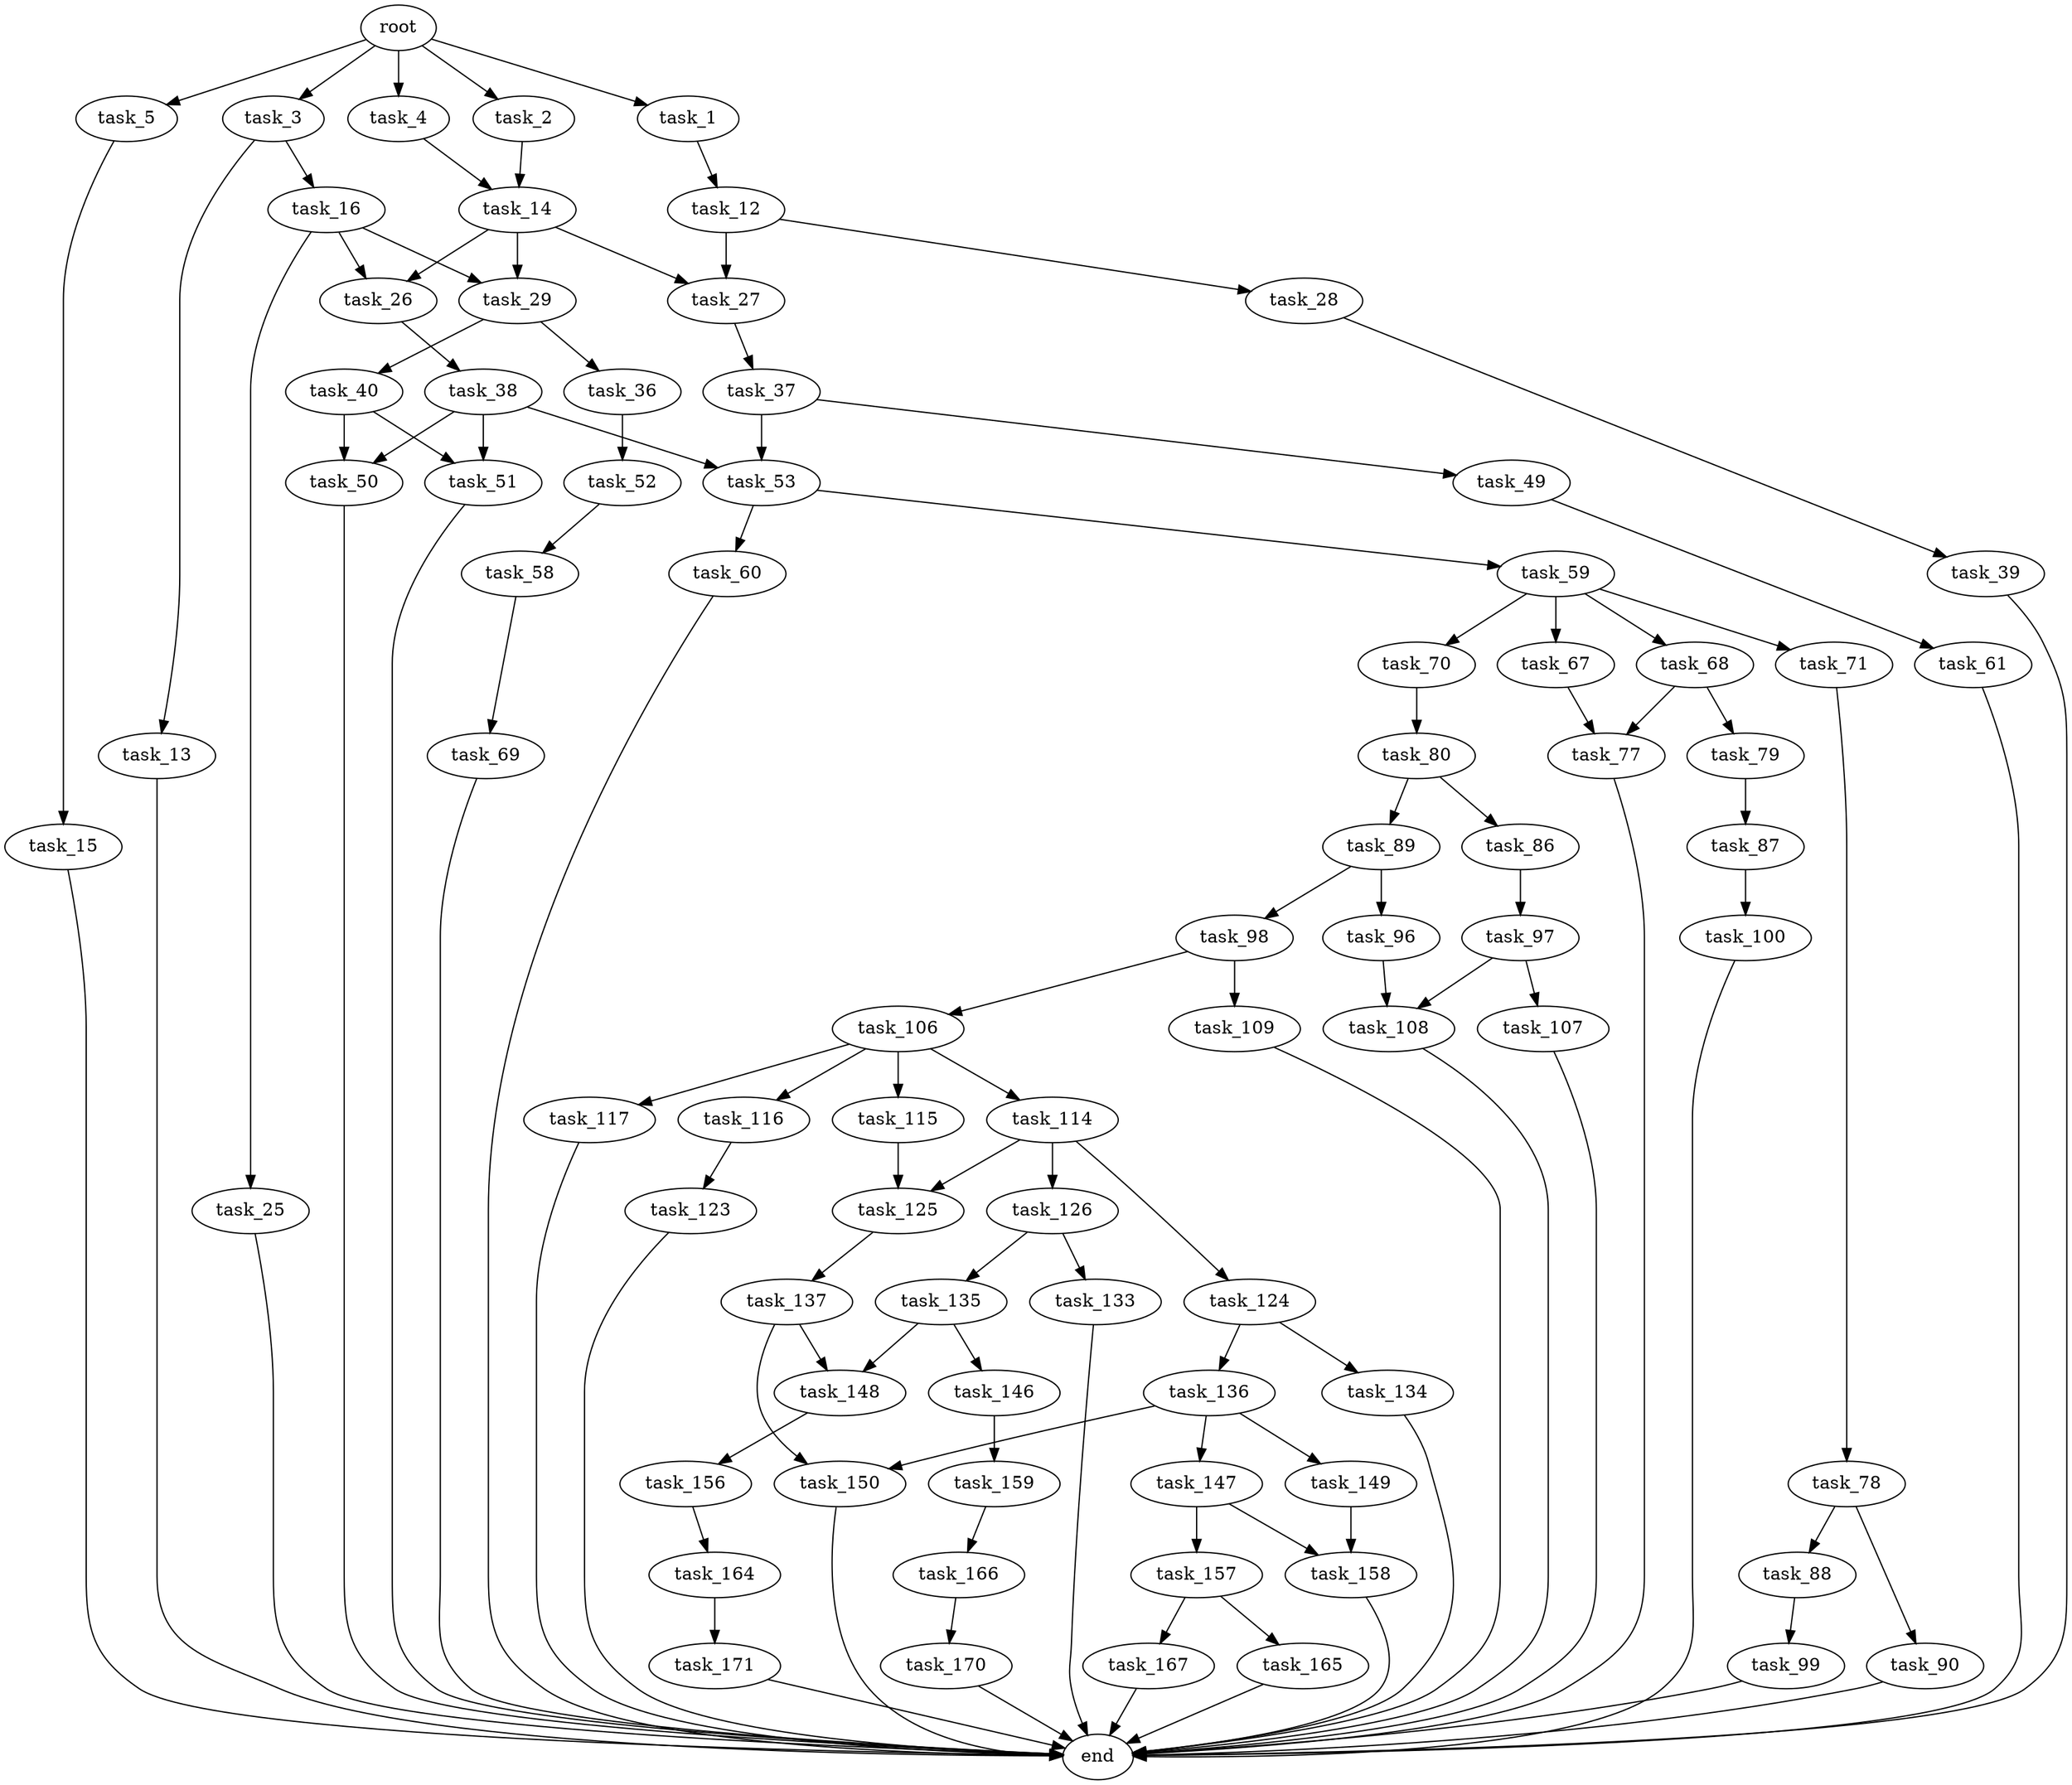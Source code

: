 digraph G {
  root [size="0.000000"];
  task_1 [size="17794494127.000000"];
  task_2 [size="1413708115.000000"];
  task_3 [size="3010468129.000000"];
  task_4 [size="17630839289.000000"];
  task_5 [size="12014040830.000000"];
  task_12 [size="1549967033.000000"];
  task_13 [size="134217728000.000000"];
  task_14 [size="10162378808.000000"];
  task_15 [size="26843819228.000000"];
  task_16 [size="3892397188.000000"];
  task_25 [size="28316752892.000000"];
  task_26 [size="7067368858.000000"];
  task_27 [size="28991029248.000000"];
  task_28 [size="393841138885.000000"];
  task_29 [size="31791239922.000000"];
  task_36 [size="368293445632.000000"];
  task_37 [size="1073741824000.000000"];
  task_38 [size="3290277755.000000"];
  task_39 [size="368293445632.000000"];
  task_40 [size="38831203290.000000"];
  task_49 [size="31469358920.000000"];
  task_50 [size="1073741824000.000000"];
  task_51 [size="7235537050.000000"];
  task_52 [size="428221187044.000000"];
  task_53 [size="23780598306.000000"];
  task_58 [size="134217728000.000000"];
  task_59 [size="39944850989.000000"];
  task_60 [size="8479766441.000000"];
  task_61 [size="1065807544903.000000"];
  task_67 [size="42733146476.000000"];
  task_68 [size="549755813888.000000"];
  task_69 [size="616580633008.000000"];
  task_70 [size="19281701032.000000"];
  task_71 [size="14404468930.000000"];
  task_77 [size="13380629977.000000"];
  task_78 [size="231928233984.000000"];
  task_79 [size="592969557885.000000"];
  task_80 [size="28991029248.000000"];
  task_86 [size="68719476736.000000"];
  task_87 [size="368293445632.000000"];
  task_88 [size="800606517264.000000"];
  task_89 [size="280731895506.000000"];
  task_90 [size="7845082450.000000"];
  task_96 [size="134217728000.000000"];
  task_97 [size="4383746623.000000"];
  task_98 [size="15538157100.000000"];
  task_99 [size="2795982136.000000"];
  task_100 [size="38719672067.000000"];
  task_106 [size="549755813888.000000"];
  task_107 [size="368293445632.000000"];
  task_108 [size="549755813888.000000"];
  task_109 [size="28991029248.000000"];
  task_114 [size="9037485897.000000"];
  task_115 [size="321581718629.000000"];
  task_116 [size="99943224148.000000"];
  task_117 [size="1488716626.000000"];
  task_123 [size="171201600740.000000"];
  task_124 [size="144543522798.000000"];
  task_125 [size="1036926012529.000000"];
  task_126 [size="5403621591.000000"];
  task_133 [size="549755813888.000000"];
  task_134 [size="17205517401.000000"];
  task_135 [size="452179177440.000000"];
  task_136 [size="2031030823.000000"];
  task_137 [size="8589934592.000000"];
  task_146 [size="1073741824000.000000"];
  task_147 [size="1192050381.000000"];
  task_148 [size="556613079760.000000"];
  task_149 [size="549755813888.000000"];
  task_150 [size="368293445632.000000"];
  task_156 [size="368293445632.000000"];
  task_157 [size="36209434100.000000"];
  task_158 [size="23999932918.000000"];
  task_159 [size="5622406615.000000"];
  task_164 [size="7819008478.000000"];
  task_165 [size="153715075968.000000"];
  task_166 [size="368293445632.000000"];
  task_167 [size="221625848140.000000"];
  task_170 [size="312930163312.000000"];
  task_171 [size="387921628944.000000"];
  end [size="0.000000"];

  root -> task_1 [size="1.000000"];
  root -> task_2 [size="1.000000"];
  root -> task_3 [size="1.000000"];
  root -> task_4 [size="1.000000"];
  root -> task_5 [size="1.000000"];
  task_1 -> task_12 [size="411041792.000000"];
  task_2 -> task_14 [size="33554432.000000"];
  task_3 -> task_13 [size="75497472.000000"];
  task_3 -> task_16 [size="75497472.000000"];
  task_4 -> task_14 [size="301989888.000000"];
  task_5 -> task_15 [size="33554432.000000"];
  task_12 -> task_27 [size="75497472.000000"];
  task_12 -> task_28 [size="75497472.000000"];
  task_13 -> end [size="1.000000"];
  task_14 -> task_26 [size="209715200.000000"];
  task_14 -> task_27 [size="209715200.000000"];
  task_14 -> task_29 [size="209715200.000000"];
  task_15 -> end [size="1.000000"];
  task_16 -> task_25 [size="75497472.000000"];
  task_16 -> task_26 [size="75497472.000000"];
  task_16 -> task_29 [size="75497472.000000"];
  task_25 -> end [size="1.000000"];
  task_26 -> task_38 [size="209715200.000000"];
  task_27 -> task_37 [size="75497472.000000"];
  task_28 -> task_39 [size="838860800.000000"];
  task_29 -> task_36 [size="679477248.000000"];
  task_29 -> task_40 [size="679477248.000000"];
  task_36 -> task_52 [size="411041792.000000"];
  task_37 -> task_49 [size="838860800.000000"];
  task_37 -> task_53 [size="838860800.000000"];
  task_38 -> task_50 [size="134217728.000000"];
  task_38 -> task_51 [size="134217728.000000"];
  task_38 -> task_53 [size="134217728.000000"];
  task_39 -> end [size="1.000000"];
  task_40 -> task_50 [size="33554432.000000"];
  task_40 -> task_51 [size="33554432.000000"];
  task_49 -> task_61 [size="838860800.000000"];
  task_50 -> end [size="1.000000"];
  task_51 -> end [size="1.000000"];
  task_52 -> task_58 [size="536870912.000000"];
  task_53 -> task_59 [size="33554432.000000"];
  task_53 -> task_60 [size="33554432.000000"];
  task_58 -> task_69 [size="209715200.000000"];
  task_59 -> task_67 [size="33554432.000000"];
  task_59 -> task_68 [size="33554432.000000"];
  task_59 -> task_70 [size="33554432.000000"];
  task_59 -> task_71 [size="33554432.000000"];
  task_60 -> end [size="1.000000"];
  task_61 -> end [size="1.000000"];
  task_67 -> task_77 [size="209715200.000000"];
  task_68 -> task_77 [size="536870912.000000"];
  task_68 -> task_79 [size="536870912.000000"];
  task_69 -> end [size="1.000000"];
  task_70 -> task_80 [size="301989888.000000"];
  task_71 -> task_78 [size="301989888.000000"];
  task_77 -> end [size="1.000000"];
  task_78 -> task_88 [size="301989888.000000"];
  task_78 -> task_90 [size="301989888.000000"];
  task_79 -> task_87 [size="838860800.000000"];
  task_80 -> task_86 [size="75497472.000000"];
  task_80 -> task_89 [size="75497472.000000"];
  task_86 -> task_97 [size="134217728.000000"];
  task_87 -> task_100 [size="411041792.000000"];
  task_88 -> task_99 [size="679477248.000000"];
  task_89 -> task_96 [size="209715200.000000"];
  task_89 -> task_98 [size="209715200.000000"];
  task_90 -> end [size="1.000000"];
  task_96 -> task_108 [size="209715200.000000"];
  task_97 -> task_107 [size="75497472.000000"];
  task_97 -> task_108 [size="75497472.000000"];
  task_98 -> task_106 [size="536870912.000000"];
  task_98 -> task_109 [size="536870912.000000"];
  task_99 -> end [size="1.000000"];
  task_100 -> end [size="1.000000"];
  task_106 -> task_114 [size="536870912.000000"];
  task_106 -> task_115 [size="536870912.000000"];
  task_106 -> task_116 [size="536870912.000000"];
  task_106 -> task_117 [size="536870912.000000"];
  task_107 -> end [size="1.000000"];
  task_108 -> end [size="1.000000"];
  task_109 -> end [size="1.000000"];
  task_114 -> task_124 [size="411041792.000000"];
  task_114 -> task_125 [size="411041792.000000"];
  task_114 -> task_126 [size="411041792.000000"];
  task_115 -> task_125 [size="536870912.000000"];
  task_116 -> task_123 [size="75497472.000000"];
  task_117 -> end [size="1.000000"];
  task_123 -> end [size="1.000000"];
  task_124 -> task_134 [size="209715200.000000"];
  task_124 -> task_136 [size="209715200.000000"];
  task_125 -> task_137 [size="679477248.000000"];
  task_126 -> task_133 [size="134217728.000000"];
  task_126 -> task_135 [size="134217728.000000"];
  task_133 -> end [size="1.000000"];
  task_134 -> end [size="1.000000"];
  task_135 -> task_146 [size="301989888.000000"];
  task_135 -> task_148 [size="301989888.000000"];
  task_136 -> task_147 [size="209715200.000000"];
  task_136 -> task_149 [size="209715200.000000"];
  task_136 -> task_150 [size="209715200.000000"];
  task_137 -> task_148 [size="33554432.000000"];
  task_137 -> task_150 [size="33554432.000000"];
  task_146 -> task_159 [size="838860800.000000"];
  task_147 -> task_157 [size="33554432.000000"];
  task_147 -> task_158 [size="33554432.000000"];
  task_148 -> task_156 [size="679477248.000000"];
  task_149 -> task_158 [size="536870912.000000"];
  task_150 -> end [size="1.000000"];
  task_156 -> task_164 [size="411041792.000000"];
  task_157 -> task_165 [size="679477248.000000"];
  task_157 -> task_167 [size="679477248.000000"];
  task_158 -> end [size="1.000000"];
  task_159 -> task_166 [size="134217728.000000"];
  task_164 -> task_171 [size="301989888.000000"];
  task_165 -> end [size="1.000000"];
  task_166 -> task_170 [size="411041792.000000"];
  task_167 -> end [size="1.000000"];
  task_170 -> end [size="1.000000"];
  task_171 -> end [size="1.000000"];
}
